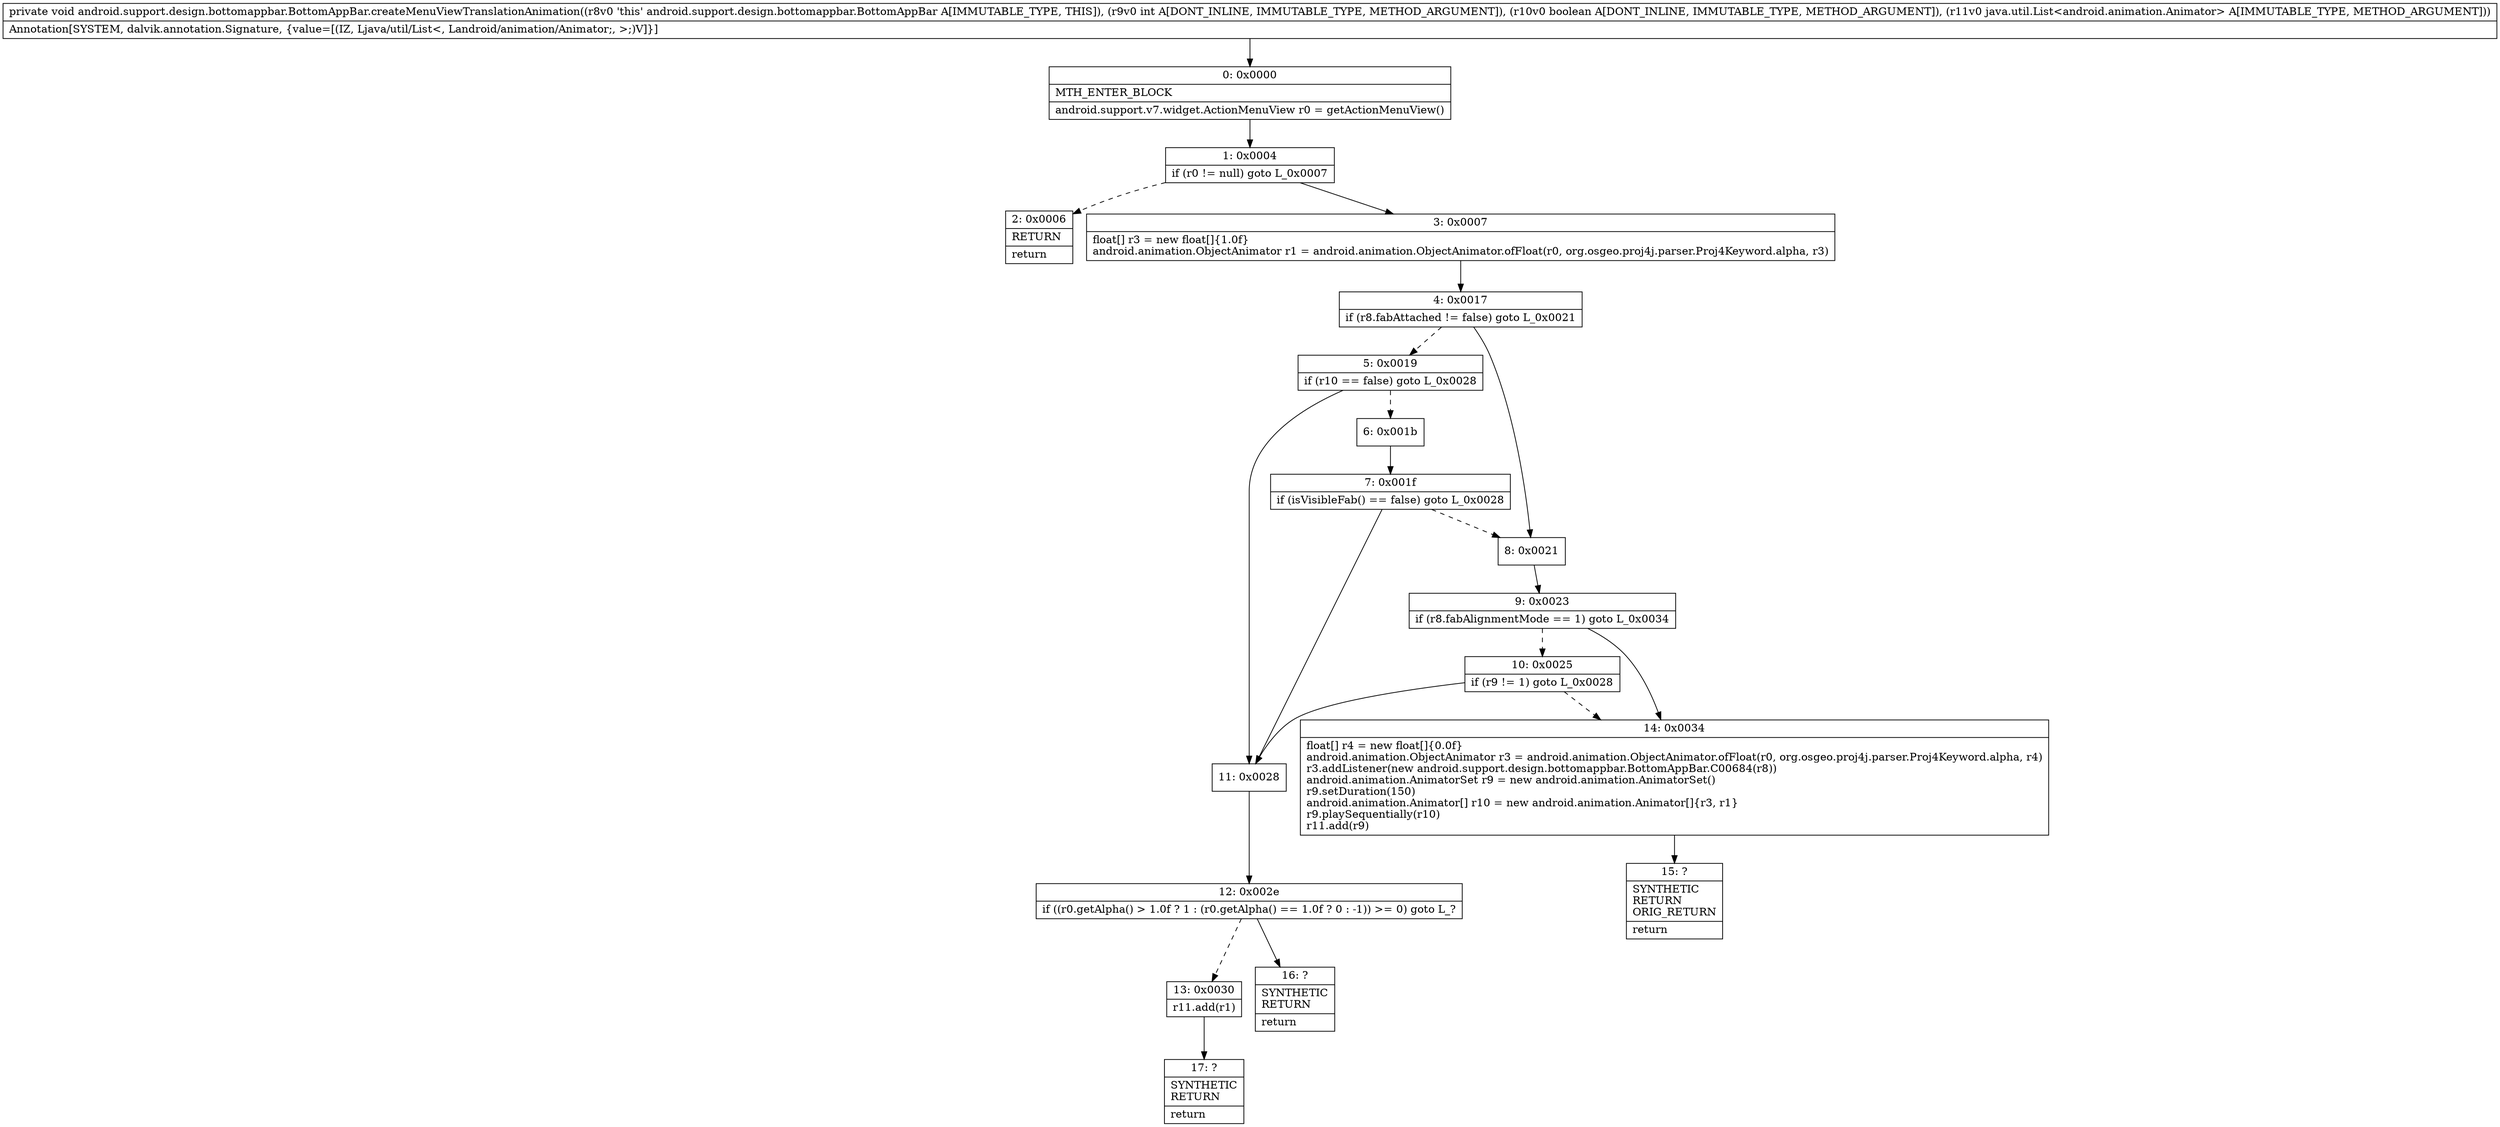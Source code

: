 digraph "CFG forandroid.support.design.bottomappbar.BottomAppBar.createMenuViewTranslationAnimation(IZLjava\/util\/List;)V" {
Node_0 [shape=record,label="{0\:\ 0x0000|MTH_ENTER_BLOCK\l|android.support.v7.widget.ActionMenuView r0 = getActionMenuView()\l}"];
Node_1 [shape=record,label="{1\:\ 0x0004|if (r0 != null) goto L_0x0007\l}"];
Node_2 [shape=record,label="{2\:\ 0x0006|RETURN\l|return\l}"];
Node_3 [shape=record,label="{3\:\ 0x0007|float[] r3 = new float[]\{1.0f\}\landroid.animation.ObjectAnimator r1 = android.animation.ObjectAnimator.ofFloat(r0, org.osgeo.proj4j.parser.Proj4Keyword.alpha, r3)\l}"];
Node_4 [shape=record,label="{4\:\ 0x0017|if (r8.fabAttached != false) goto L_0x0021\l}"];
Node_5 [shape=record,label="{5\:\ 0x0019|if (r10 == false) goto L_0x0028\l}"];
Node_6 [shape=record,label="{6\:\ 0x001b}"];
Node_7 [shape=record,label="{7\:\ 0x001f|if (isVisibleFab() == false) goto L_0x0028\l}"];
Node_8 [shape=record,label="{8\:\ 0x0021}"];
Node_9 [shape=record,label="{9\:\ 0x0023|if (r8.fabAlignmentMode == 1) goto L_0x0034\l}"];
Node_10 [shape=record,label="{10\:\ 0x0025|if (r9 != 1) goto L_0x0028\l}"];
Node_11 [shape=record,label="{11\:\ 0x0028}"];
Node_12 [shape=record,label="{12\:\ 0x002e|if ((r0.getAlpha() \> 1.0f ? 1 : (r0.getAlpha() == 1.0f ? 0 : \-1)) \>= 0) goto L_?\l}"];
Node_13 [shape=record,label="{13\:\ 0x0030|r11.add(r1)\l}"];
Node_14 [shape=record,label="{14\:\ 0x0034|float[] r4 = new float[]\{0.0f\}\landroid.animation.ObjectAnimator r3 = android.animation.ObjectAnimator.ofFloat(r0, org.osgeo.proj4j.parser.Proj4Keyword.alpha, r4)\lr3.addListener(new android.support.design.bottomappbar.BottomAppBar.C00684(r8))\landroid.animation.AnimatorSet r9 = new android.animation.AnimatorSet()\lr9.setDuration(150)\landroid.animation.Animator[] r10 = new android.animation.Animator[]\{r3, r1\}\lr9.playSequentially(r10)\lr11.add(r9)\l}"];
Node_15 [shape=record,label="{15\:\ ?|SYNTHETIC\lRETURN\lORIG_RETURN\l|return\l}"];
Node_16 [shape=record,label="{16\:\ ?|SYNTHETIC\lRETURN\l|return\l}"];
Node_17 [shape=record,label="{17\:\ ?|SYNTHETIC\lRETURN\l|return\l}"];
MethodNode[shape=record,label="{private void android.support.design.bottomappbar.BottomAppBar.createMenuViewTranslationAnimation((r8v0 'this' android.support.design.bottomappbar.BottomAppBar A[IMMUTABLE_TYPE, THIS]), (r9v0 int A[DONT_INLINE, IMMUTABLE_TYPE, METHOD_ARGUMENT]), (r10v0 boolean A[DONT_INLINE, IMMUTABLE_TYPE, METHOD_ARGUMENT]), (r11v0 java.util.List\<android.animation.Animator\> A[IMMUTABLE_TYPE, METHOD_ARGUMENT]))  | Annotation[SYSTEM, dalvik.annotation.Signature, \{value=[(IZ, Ljava\/util\/List\<, Landroid\/animation\/Animator;, \>;)V]\}]\l}"];
MethodNode -> Node_0;
Node_0 -> Node_1;
Node_1 -> Node_2[style=dashed];
Node_1 -> Node_3;
Node_3 -> Node_4;
Node_4 -> Node_5[style=dashed];
Node_4 -> Node_8;
Node_5 -> Node_6[style=dashed];
Node_5 -> Node_11;
Node_6 -> Node_7;
Node_7 -> Node_8[style=dashed];
Node_7 -> Node_11;
Node_8 -> Node_9;
Node_9 -> Node_10[style=dashed];
Node_9 -> Node_14;
Node_10 -> Node_11;
Node_10 -> Node_14[style=dashed];
Node_11 -> Node_12;
Node_12 -> Node_13[style=dashed];
Node_12 -> Node_16;
Node_13 -> Node_17;
Node_14 -> Node_15;
}

